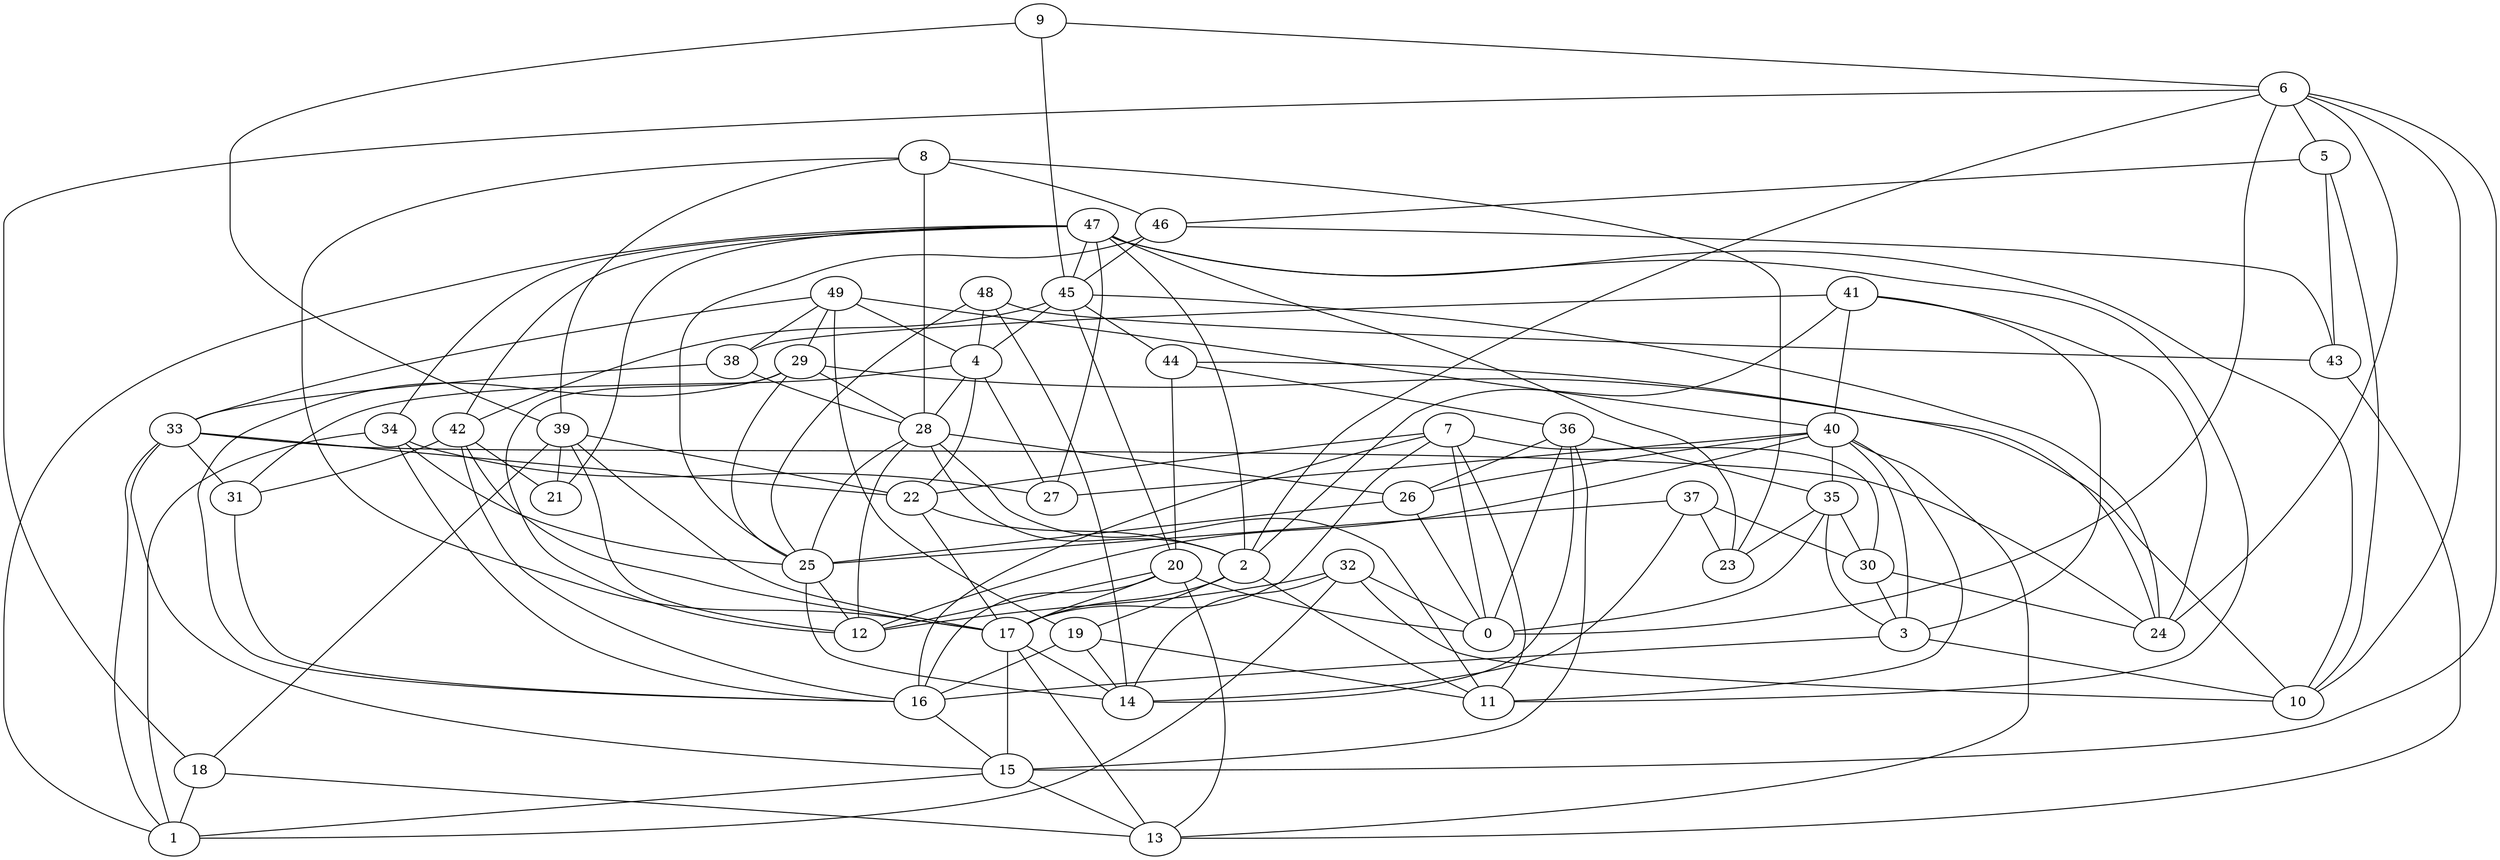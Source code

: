 digraph GG_graph {

subgraph G_graph {
edge [color = black]
"38" -> "28" [dir = none]
"38" -> "33" [dir = none]
"9" -> "39" [dir = none]
"9" -> "6" [dir = none]
"9" -> "45" [dir = none]
"18" -> "1" [dir = none]
"18" -> "13" [dir = none]
"46" -> "25" [dir = none]
"46" -> "43" [dir = none]
"46" -> "45" [dir = none]
"5" -> "10" [dir = none]
"5" -> "43" [dir = none]
"5" -> "46" [dir = none]
"43" -> "13" [dir = none]
"49" -> "29" [dir = none]
"49" -> "40" [dir = none]
"49" -> "4" [dir = none]
"49" -> "19" [dir = none]
"49" -> "33" [dir = none]
"42" -> "17" [dir = none]
"42" -> "21" [dir = none]
"42" -> "16" [dir = none]
"20" -> "13" [dir = none]
"20" -> "17" [dir = none]
"20" -> "12" [dir = none]
"20" -> "0" [dir = none]
"20" -> "16" [dir = none]
"35" -> "0" [dir = none]
"35" -> "23" [dir = none]
"35" -> "30" [dir = none]
"36" -> "15" [dir = none]
"36" -> "0" [dir = none]
"36" -> "14" [dir = none]
"36" -> "26" [dir = none]
"36" -> "35" [dir = none]
"44" -> "24" [dir = none]
"44" -> "20" [dir = none]
"44" -> "36" [dir = none]
"7" -> "0" [dir = none]
"7" -> "17" [dir = none]
"7" -> "11" [dir = none]
"7" -> "22" [dir = none]
"7" -> "30" [dir = none]
"7" -> "16" [dir = none]
"40" -> "3" [dir = none]
"40" -> "11" [dir = none]
"40" -> "13" [dir = none]
"40" -> "35" [dir = none]
"40" -> "26" [dir = none]
"40" -> "12" [dir = none]
"40" -> "27" [dir = none]
"17" -> "13" [dir = none]
"17" -> "14" [dir = none]
"17" -> "15" [dir = none]
"4" -> "27" [dir = none]
"4" -> "31" [dir = none]
"4" -> "28" [dir = none]
"4" -> "22" [dir = none]
"31" -> "16" [dir = none]
"22" -> "17" [dir = none]
"22" -> "2" [dir = none]
"2" -> "11" [dir = none]
"2" -> "17" [dir = none]
"2" -> "19" [dir = none]
"25" -> "12" [dir = none]
"25" -> "14" [dir = none]
"33" -> "1" [dir = none]
"33" -> "31" [dir = none]
"33" -> "24" [dir = none]
"33" -> "22" [dir = none]
"33" -> "15" [dir = none]
"45" -> "24" [dir = none]
"45" -> "44" [dir = none]
"45" -> "42" [dir = none]
"45" -> "20" [dir = none]
"45" -> "4" [dir = none]
"3" -> "10" [dir = none]
"3" -> "16" [dir = none]
"30" -> "3" [dir = none]
"30" -> "24" [dir = none]
"6" -> "18" [dir = none]
"6" -> "5" [dir = none]
"6" -> "0" [dir = none]
"6" -> "15" [dir = none]
"6" -> "10" [dir = none]
"6" -> "2" [dir = none]
"6" -> "24" [dir = none]
"19" -> "11" [dir = none]
"19" -> "16" [dir = none]
"19" -> "14" [dir = none]
"39" -> "18" [dir = none]
"39" -> "17" [dir = none]
"39" -> "22" [dir = none]
"39" -> "12" [dir = none]
"39" -> "21" [dir = none]
"48" -> "14" [dir = none]
"48" -> "4" [dir = none]
"48" -> "43" [dir = none]
"48" -> "25" [dir = none]
"37" -> "14" [dir = none]
"37" -> "30" [dir = none]
"37" -> "23" [dir = none]
"37" -> "25" [dir = none]
"32" -> "1" [dir = none]
"32" -> "14" [dir = none]
"32" -> "12" [dir = none]
"32" -> "10" [dir = none]
"32" -> "0" [dir = none]
"26" -> "0" [dir = none]
"26" -> "25" [dir = none]
"34" -> "16" [dir = none]
"34" -> "1" [dir = none]
"34" -> "27" [dir = none]
"34" -> "25" [dir = none]
"29" -> "12" [dir = none]
"29" -> "28" [dir = none]
"29" -> "16" [dir = none]
"29" -> "25" [dir = none]
"29" -> "10" [dir = none]
"15" -> "1" [dir = none]
"15" -> "13" [dir = none]
"28" -> "25" [dir = none]
"28" -> "2" [dir = none]
"28" -> "26" [dir = none]
"28" -> "12" [dir = none]
"28" -> "11" [dir = none]
"41" -> "24" [dir = none]
"41" -> "40" [dir = none]
"41" -> "3" [dir = none]
"41" -> "2" [dir = none]
"41" -> "38" [dir = none]
"16" -> "15" [dir = none]
"47" -> "21" [dir = none]
"47" -> "11" [dir = none]
"47" -> "23" [dir = none]
"47" -> "10" [dir = none]
"47" -> "42" [dir = none]
"47" -> "34" [dir = none]
"47" -> "1" [dir = none]
"47" -> "2" [dir = none]
"47" -> "45" [dir = none]
"47" -> "27" [dir = none]
"8" -> "39" [dir = none]
"8" -> "46" [dir = none]
"8" -> "28" [dir = none]
"8" -> "17" [dir = none]
"8" -> "23" [dir = none]
"42" -> "31" [dir = none]
"35" -> "3" [dir = none]
"49" -> "38" [dir = none]
}

}
